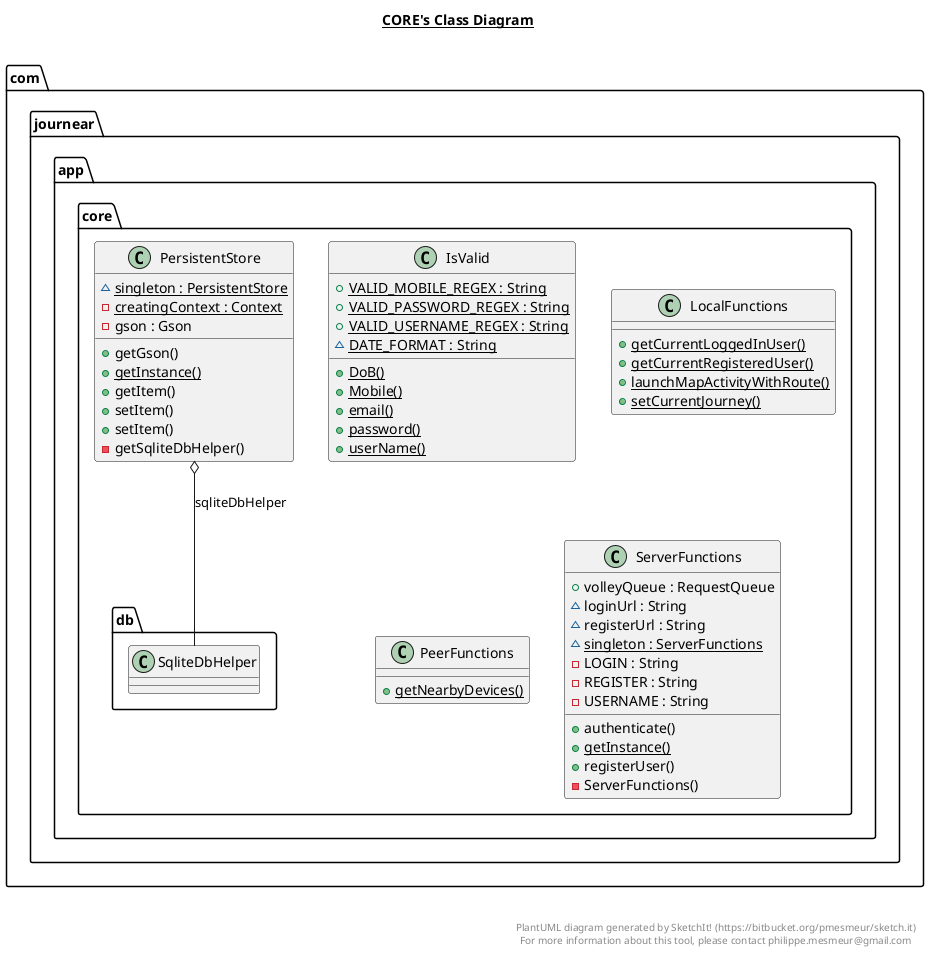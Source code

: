 @startuml

title __CORE's Class Diagram__\n

  namespace com.journear.app {
    namespace core {
      class com.journear.app.core.IsValid {
          {static} + VALID_MOBILE_REGEX : String
          {static} + VALID_PASSWORD_REGEX : String
          {static} + VALID_USERNAME_REGEX : String
          {static} ~ DATE_FORMAT : String
          {static} + DoB()
          {static} + Mobile()
          {static} + email()
          {static} + password()
          {static} + userName()
      }
    }
  }
  

  namespace com.journear.app {
    namespace core {
      class com.journear.app.core.LocalFunctions {
          {static} + getCurrentLoggedInUser()
          {static} + getCurrentRegisteredUser()
          {static} + launchMapActivityWithRoute()
          {static} + setCurrentJourney()
      }
    }
  }
  

  namespace com.journear.app {
    namespace core {
      class com.journear.app.core.PeerFunctions {
          {static} + getNearbyDevices()
      }
    }
  }
  

  namespace com.journear.app {
    namespace core {
      class com.journear.app.core.PersistentStore {
          {static} ~ singleton : PersistentStore
          {static} - creatingContext : Context
          - gson : Gson
          + getGson()
          {static} + getInstance()
          + getItem()
          + setItem()
          + setItem()
          - getSqliteDbHelper()
      }
    }
  }
  

  namespace com.journear.app {
    namespace core {
      class com.journear.app.core.ServerFunctions {
          + volleyQueue : RequestQueue
          ~ loginUrl : String
          ~ registerUrl : String
          {static} ~ singleton : ServerFunctions
          - LOGIN : String
          - REGISTER : String
          - USERNAME : String
          + authenticate()
          {static} + getInstance()
          + registerUser()
          - ServerFunctions()
      }
    }
  }
  

  com.journear.app.core.PersistentStore o-- com.journear.app.core.db.SqliteDbHelper : sqliteDbHelper



right footer


PlantUML diagram generated by SketchIt! (https://bitbucket.org/pmesmeur/sketch.it)
For more information about this tool, please contact philippe.mesmeur@gmail.com
endfooter

@enduml
